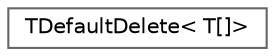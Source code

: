 digraph "Graphical Class Hierarchy"
{
 // INTERACTIVE_SVG=YES
 // LATEX_PDF_SIZE
  bgcolor="transparent";
  edge [fontname=Helvetica,fontsize=10,labelfontname=Helvetica,labelfontsize=10];
  node [fontname=Helvetica,fontsize=10,shape=box,height=0.2,width=0.4];
  rankdir="LR";
  Node0 [id="Node000000",label="TDefaultDelete\< T[]\>",height=0.2,width=0.4,color="grey40", fillcolor="white", style="filled",URL="$d2/d30/structTDefaultDelete_3_01T_0f_0e_4.html",tooltip=" "];
}
